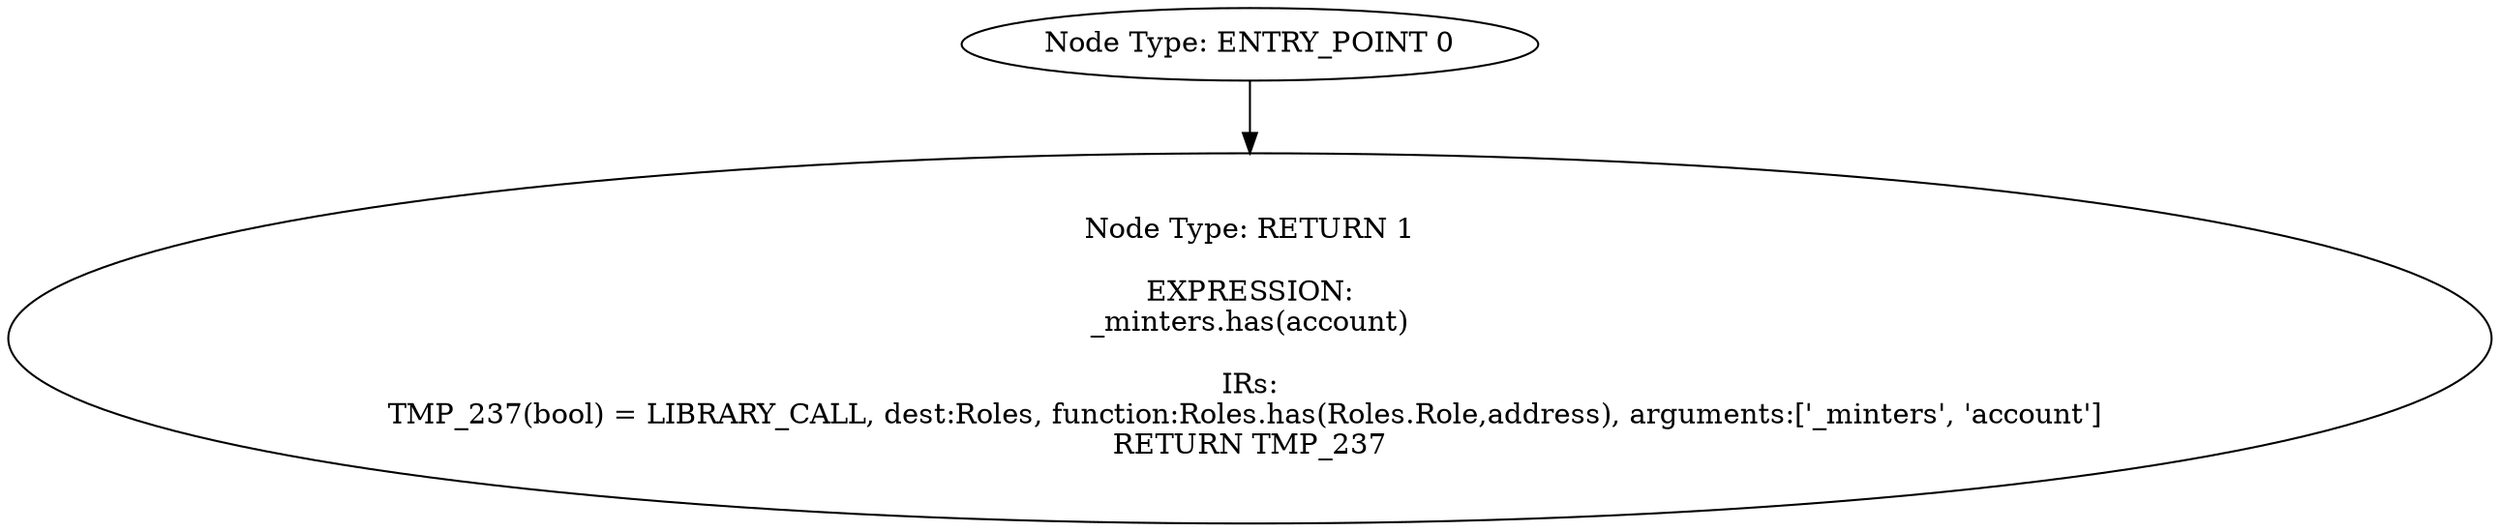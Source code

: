 digraph{
0[label="Node Type: ENTRY_POINT 0
"];
0->1;
1[label="Node Type: RETURN 1

EXPRESSION:
_minters.has(account)

IRs:
TMP_237(bool) = LIBRARY_CALL, dest:Roles, function:Roles.has(Roles.Role,address), arguments:['_minters', 'account'] 
RETURN TMP_237"];
}
